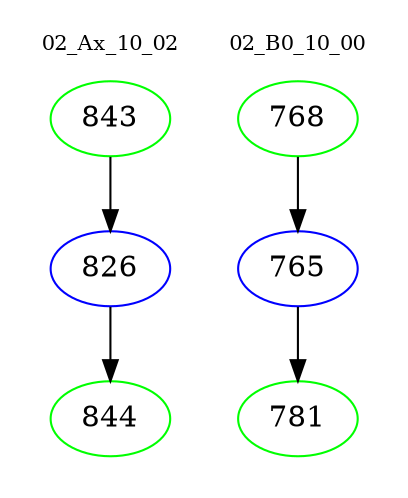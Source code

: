 digraph{
subgraph cluster_0 {
color = white
label = "02_Ax_10_02";
fontsize=10;
T0_843 [label="843", color="green"]
T0_843 -> T0_826 [color="black"]
T0_826 [label="826", color="blue"]
T0_826 -> T0_844 [color="black"]
T0_844 [label="844", color="green"]
}
subgraph cluster_1 {
color = white
label = "02_B0_10_00";
fontsize=10;
T1_768 [label="768", color="green"]
T1_768 -> T1_765 [color="black"]
T1_765 [label="765", color="blue"]
T1_765 -> T1_781 [color="black"]
T1_781 [label="781", color="green"]
}
}
